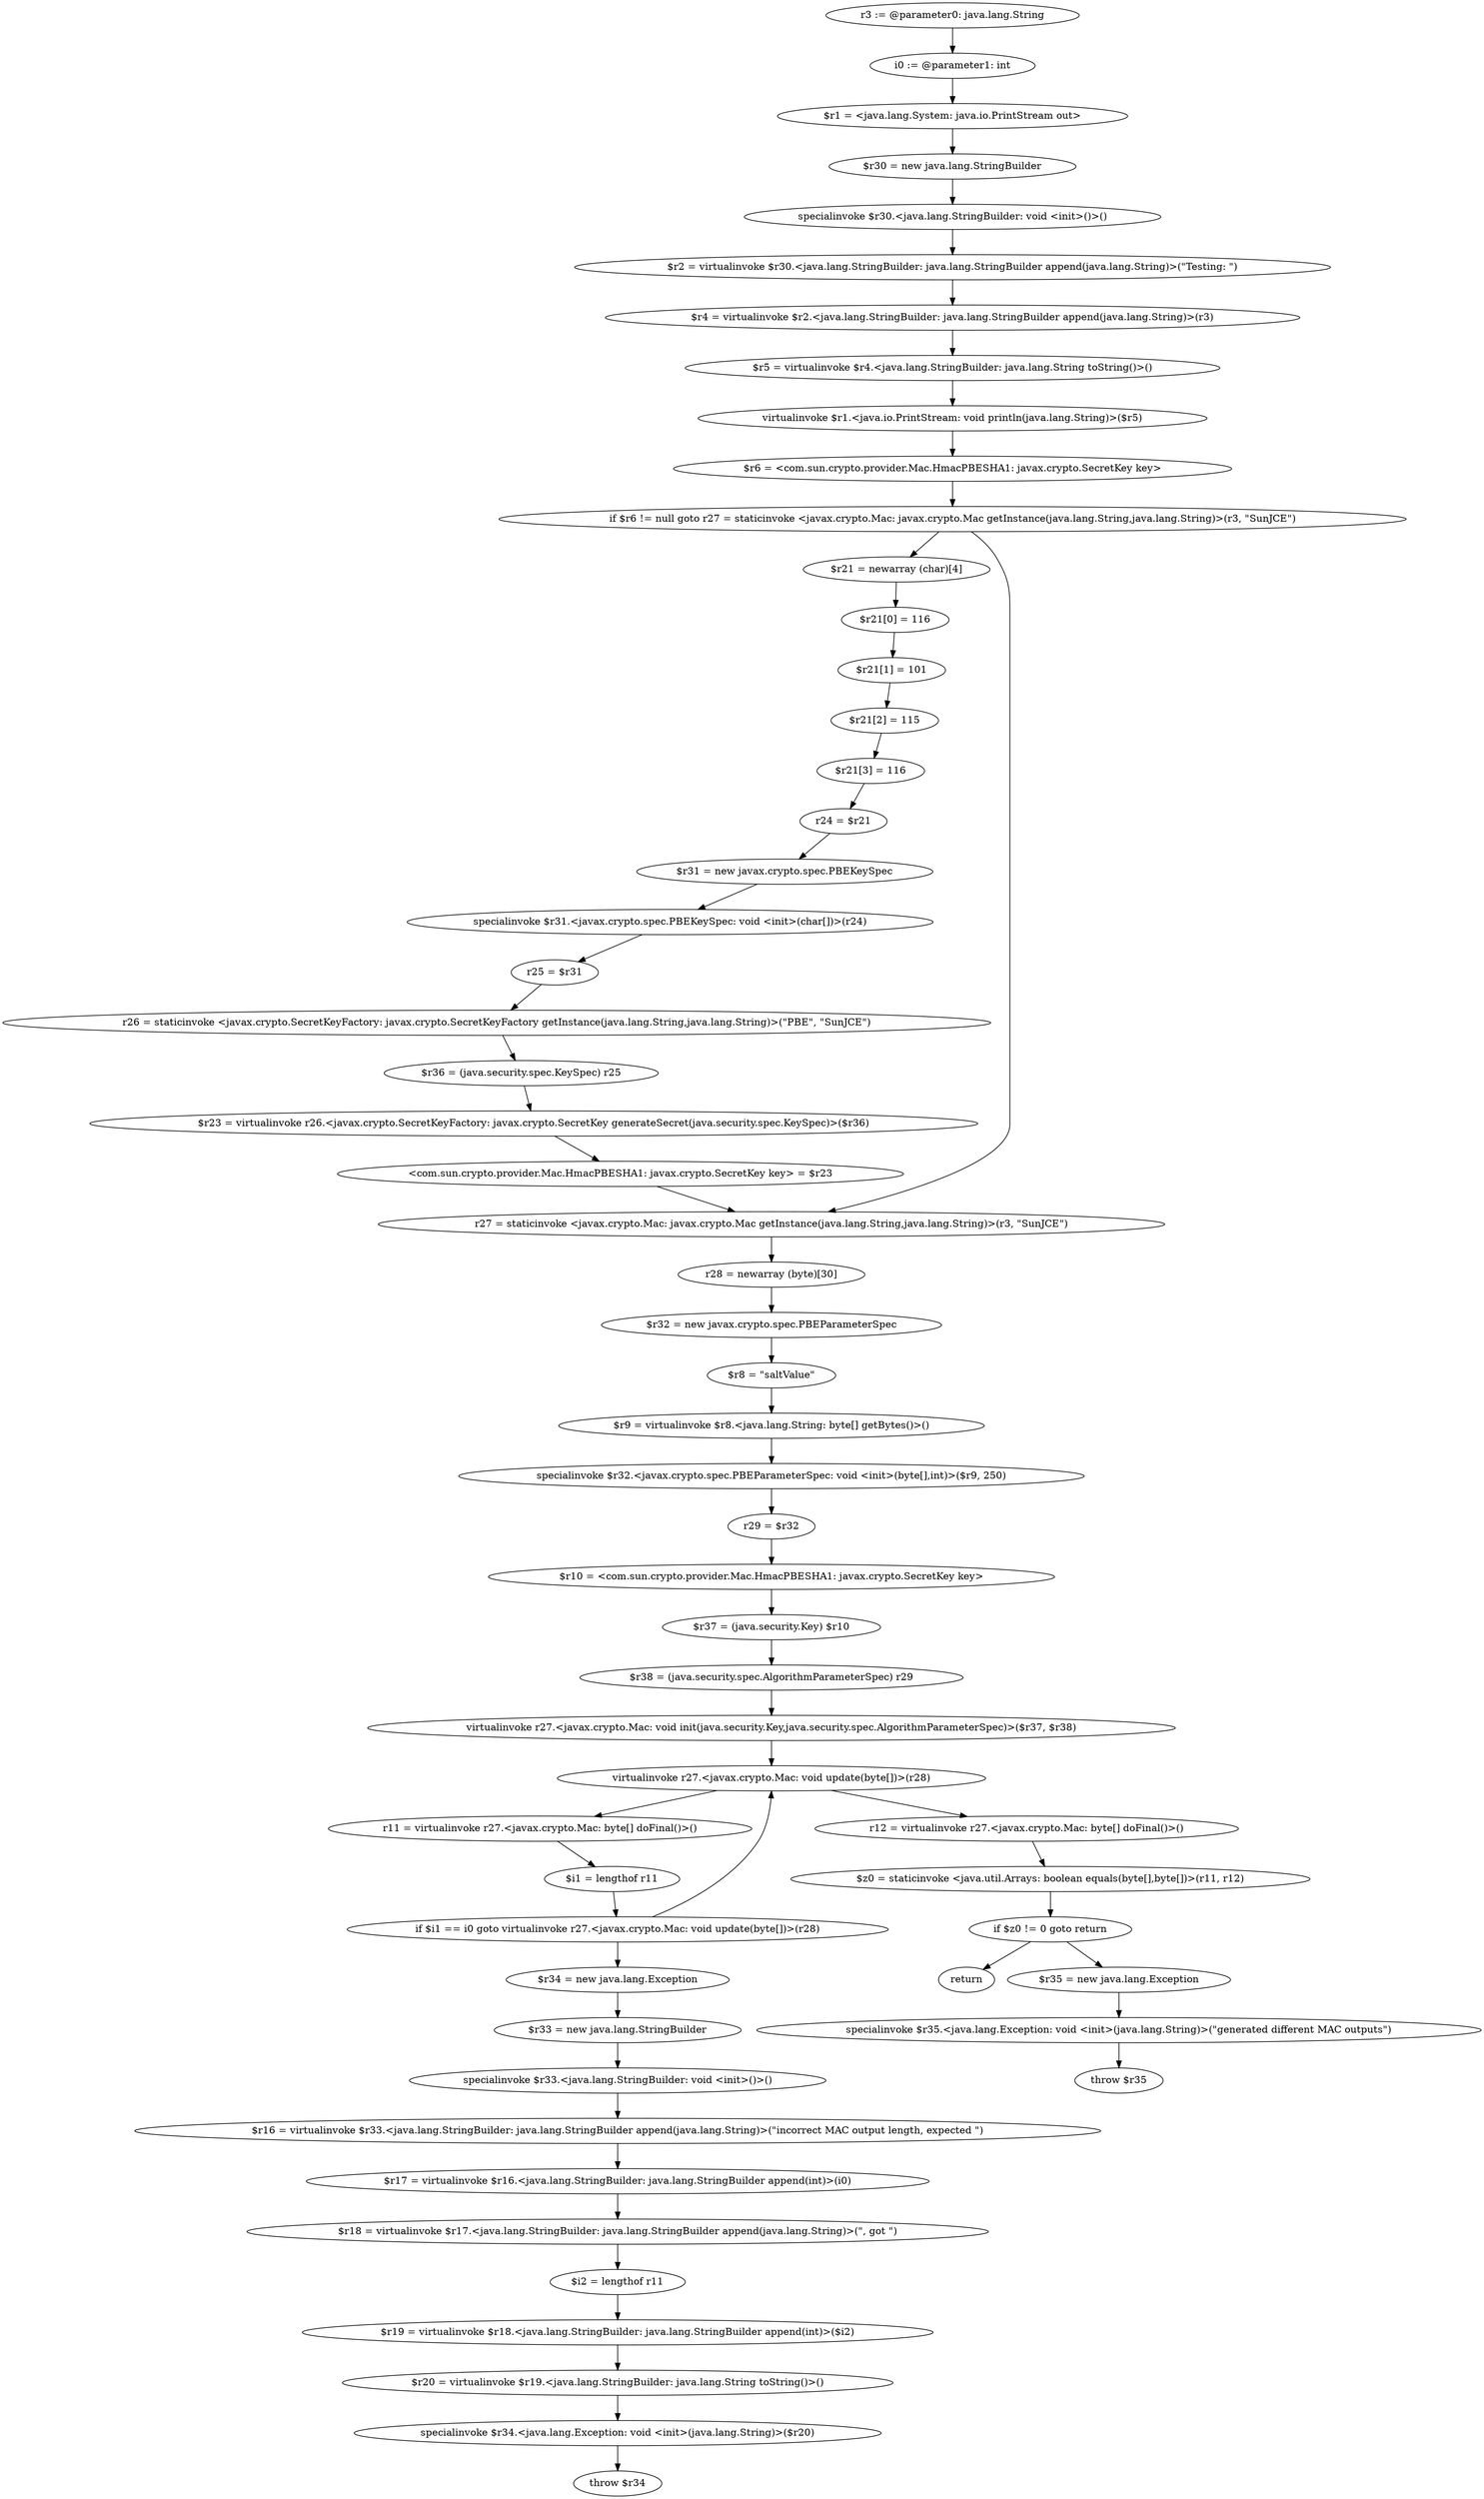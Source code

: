 digraph "unitGraph" {
    "r3 := @parameter0: java.lang.String"
    "i0 := @parameter1: int"
    "$r1 = <java.lang.System: java.io.PrintStream out>"
    "$r30 = new java.lang.StringBuilder"
    "specialinvoke $r30.<java.lang.StringBuilder: void <init>()>()"
    "$r2 = virtualinvoke $r30.<java.lang.StringBuilder: java.lang.StringBuilder append(java.lang.String)>(\"Testing: \")"
    "$r4 = virtualinvoke $r2.<java.lang.StringBuilder: java.lang.StringBuilder append(java.lang.String)>(r3)"
    "$r5 = virtualinvoke $r4.<java.lang.StringBuilder: java.lang.String toString()>()"
    "virtualinvoke $r1.<java.io.PrintStream: void println(java.lang.String)>($r5)"
    "$r6 = <com.sun.crypto.provider.Mac.HmacPBESHA1: javax.crypto.SecretKey key>"
    "if $r6 != null goto r27 = staticinvoke <javax.crypto.Mac: javax.crypto.Mac getInstance(java.lang.String,java.lang.String)>(r3, \"SunJCE\")"
    "$r21 = newarray (char)[4]"
    "$r21[0] = 116"
    "$r21[1] = 101"
    "$r21[2] = 115"
    "$r21[3] = 116"
    "r24 = $r21"
    "$r31 = new javax.crypto.spec.PBEKeySpec"
    "specialinvoke $r31.<javax.crypto.spec.PBEKeySpec: void <init>(char[])>(r24)"
    "r25 = $r31"
    "r26 = staticinvoke <javax.crypto.SecretKeyFactory: javax.crypto.SecretKeyFactory getInstance(java.lang.String,java.lang.String)>(\"PBE\", \"SunJCE\")"
    "$r36 = (java.security.spec.KeySpec) r25"
    "$r23 = virtualinvoke r26.<javax.crypto.SecretKeyFactory: javax.crypto.SecretKey generateSecret(java.security.spec.KeySpec)>($r36)"
    "<com.sun.crypto.provider.Mac.HmacPBESHA1: javax.crypto.SecretKey key> = $r23"
    "r27 = staticinvoke <javax.crypto.Mac: javax.crypto.Mac getInstance(java.lang.String,java.lang.String)>(r3, \"SunJCE\")"
    "r28 = newarray (byte)[30]"
    "$r32 = new javax.crypto.spec.PBEParameterSpec"
    "$r8 = \"saltValue\""
    "$r9 = virtualinvoke $r8.<java.lang.String: byte[] getBytes()>()"
    "specialinvoke $r32.<javax.crypto.spec.PBEParameterSpec: void <init>(byte[],int)>($r9, 250)"
    "r29 = $r32"
    "$r10 = <com.sun.crypto.provider.Mac.HmacPBESHA1: javax.crypto.SecretKey key>"
    "$r37 = (java.security.Key) $r10"
    "$r38 = (java.security.spec.AlgorithmParameterSpec) r29"
    "virtualinvoke r27.<javax.crypto.Mac: void init(java.security.Key,java.security.spec.AlgorithmParameterSpec)>($r37, $r38)"
    "virtualinvoke r27.<javax.crypto.Mac: void update(byte[])>(r28)"
    "r11 = virtualinvoke r27.<javax.crypto.Mac: byte[] doFinal()>()"
    "$i1 = lengthof r11"
    "if $i1 == i0 goto virtualinvoke r27.<javax.crypto.Mac: void update(byte[])>(r28)"
    "$r34 = new java.lang.Exception"
    "$r33 = new java.lang.StringBuilder"
    "specialinvoke $r33.<java.lang.StringBuilder: void <init>()>()"
    "$r16 = virtualinvoke $r33.<java.lang.StringBuilder: java.lang.StringBuilder append(java.lang.String)>(\"incorrect MAC output length, expected \")"
    "$r17 = virtualinvoke $r16.<java.lang.StringBuilder: java.lang.StringBuilder append(int)>(i0)"
    "$r18 = virtualinvoke $r17.<java.lang.StringBuilder: java.lang.StringBuilder append(java.lang.String)>(\", got \")"
    "$i2 = lengthof r11"
    "$r19 = virtualinvoke $r18.<java.lang.StringBuilder: java.lang.StringBuilder append(int)>($i2)"
    "$r20 = virtualinvoke $r19.<java.lang.StringBuilder: java.lang.String toString()>()"
    "specialinvoke $r34.<java.lang.Exception: void <init>(java.lang.String)>($r20)"
    "throw $r34"
    "r12 = virtualinvoke r27.<javax.crypto.Mac: byte[] doFinal()>()"
    "$z0 = staticinvoke <java.util.Arrays: boolean equals(byte[],byte[])>(r11, r12)"
    "if $z0 != 0 goto return"
    "$r35 = new java.lang.Exception"
    "specialinvoke $r35.<java.lang.Exception: void <init>(java.lang.String)>(\"generated different MAC outputs\")"
    "throw $r35"
    "return"
    "r3 := @parameter0: java.lang.String"->"i0 := @parameter1: int";
    "i0 := @parameter1: int"->"$r1 = <java.lang.System: java.io.PrintStream out>";
    "$r1 = <java.lang.System: java.io.PrintStream out>"->"$r30 = new java.lang.StringBuilder";
    "$r30 = new java.lang.StringBuilder"->"specialinvoke $r30.<java.lang.StringBuilder: void <init>()>()";
    "specialinvoke $r30.<java.lang.StringBuilder: void <init>()>()"->"$r2 = virtualinvoke $r30.<java.lang.StringBuilder: java.lang.StringBuilder append(java.lang.String)>(\"Testing: \")";
    "$r2 = virtualinvoke $r30.<java.lang.StringBuilder: java.lang.StringBuilder append(java.lang.String)>(\"Testing: \")"->"$r4 = virtualinvoke $r2.<java.lang.StringBuilder: java.lang.StringBuilder append(java.lang.String)>(r3)";
    "$r4 = virtualinvoke $r2.<java.lang.StringBuilder: java.lang.StringBuilder append(java.lang.String)>(r3)"->"$r5 = virtualinvoke $r4.<java.lang.StringBuilder: java.lang.String toString()>()";
    "$r5 = virtualinvoke $r4.<java.lang.StringBuilder: java.lang.String toString()>()"->"virtualinvoke $r1.<java.io.PrintStream: void println(java.lang.String)>($r5)";
    "virtualinvoke $r1.<java.io.PrintStream: void println(java.lang.String)>($r5)"->"$r6 = <com.sun.crypto.provider.Mac.HmacPBESHA1: javax.crypto.SecretKey key>";
    "$r6 = <com.sun.crypto.provider.Mac.HmacPBESHA1: javax.crypto.SecretKey key>"->"if $r6 != null goto r27 = staticinvoke <javax.crypto.Mac: javax.crypto.Mac getInstance(java.lang.String,java.lang.String)>(r3, \"SunJCE\")";
    "if $r6 != null goto r27 = staticinvoke <javax.crypto.Mac: javax.crypto.Mac getInstance(java.lang.String,java.lang.String)>(r3, \"SunJCE\")"->"$r21 = newarray (char)[4]";
    "if $r6 != null goto r27 = staticinvoke <javax.crypto.Mac: javax.crypto.Mac getInstance(java.lang.String,java.lang.String)>(r3, \"SunJCE\")"->"r27 = staticinvoke <javax.crypto.Mac: javax.crypto.Mac getInstance(java.lang.String,java.lang.String)>(r3, \"SunJCE\")";
    "$r21 = newarray (char)[4]"->"$r21[0] = 116";
    "$r21[0] = 116"->"$r21[1] = 101";
    "$r21[1] = 101"->"$r21[2] = 115";
    "$r21[2] = 115"->"$r21[3] = 116";
    "$r21[3] = 116"->"r24 = $r21";
    "r24 = $r21"->"$r31 = new javax.crypto.spec.PBEKeySpec";
    "$r31 = new javax.crypto.spec.PBEKeySpec"->"specialinvoke $r31.<javax.crypto.spec.PBEKeySpec: void <init>(char[])>(r24)";
    "specialinvoke $r31.<javax.crypto.spec.PBEKeySpec: void <init>(char[])>(r24)"->"r25 = $r31";
    "r25 = $r31"->"r26 = staticinvoke <javax.crypto.SecretKeyFactory: javax.crypto.SecretKeyFactory getInstance(java.lang.String,java.lang.String)>(\"PBE\", \"SunJCE\")";
    "r26 = staticinvoke <javax.crypto.SecretKeyFactory: javax.crypto.SecretKeyFactory getInstance(java.lang.String,java.lang.String)>(\"PBE\", \"SunJCE\")"->"$r36 = (java.security.spec.KeySpec) r25";
    "$r36 = (java.security.spec.KeySpec) r25"->"$r23 = virtualinvoke r26.<javax.crypto.SecretKeyFactory: javax.crypto.SecretKey generateSecret(java.security.spec.KeySpec)>($r36)";
    "$r23 = virtualinvoke r26.<javax.crypto.SecretKeyFactory: javax.crypto.SecretKey generateSecret(java.security.spec.KeySpec)>($r36)"->"<com.sun.crypto.provider.Mac.HmacPBESHA1: javax.crypto.SecretKey key> = $r23";
    "<com.sun.crypto.provider.Mac.HmacPBESHA1: javax.crypto.SecretKey key> = $r23"->"r27 = staticinvoke <javax.crypto.Mac: javax.crypto.Mac getInstance(java.lang.String,java.lang.String)>(r3, \"SunJCE\")";
    "r27 = staticinvoke <javax.crypto.Mac: javax.crypto.Mac getInstance(java.lang.String,java.lang.String)>(r3, \"SunJCE\")"->"r28 = newarray (byte)[30]";
    "r28 = newarray (byte)[30]"->"$r32 = new javax.crypto.spec.PBEParameterSpec";
    "$r32 = new javax.crypto.spec.PBEParameterSpec"->"$r8 = \"saltValue\"";
    "$r8 = \"saltValue\""->"$r9 = virtualinvoke $r8.<java.lang.String: byte[] getBytes()>()";
    "$r9 = virtualinvoke $r8.<java.lang.String: byte[] getBytes()>()"->"specialinvoke $r32.<javax.crypto.spec.PBEParameterSpec: void <init>(byte[],int)>($r9, 250)";
    "specialinvoke $r32.<javax.crypto.spec.PBEParameterSpec: void <init>(byte[],int)>($r9, 250)"->"r29 = $r32";
    "r29 = $r32"->"$r10 = <com.sun.crypto.provider.Mac.HmacPBESHA1: javax.crypto.SecretKey key>";
    "$r10 = <com.sun.crypto.provider.Mac.HmacPBESHA1: javax.crypto.SecretKey key>"->"$r37 = (java.security.Key) $r10";
    "$r37 = (java.security.Key) $r10"->"$r38 = (java.security.spec.AlgorithmParameterSpec) r29";
    "$r38 = (java.security.spec.AlgorithmParameterSpec) r29"->"virtualinvoke r27.<javax.crypto.Mac: void init(java.security.Key,java.security.spec.AlgorithmParameterSpec)>($r37, $r38)";
    "virtualinvoke r27.<javax.crypto.Mac: void init(java.security.Key,java.security.spec.AlgorithmParameterSpec)>($r37, $r38)"->"virtualinvoke r27.<javax.crypto.Mac: void update(byte[])>(r28)";
    "virtualinvoke r27.<javax.crypto.Mac: void update(byte[])>(r28)"->"r11 = virtualinvoke r27.<javax.crypto.Mac: byte[] doFinal()>()";
    "r11 = virtualinvoke r27.<javax.crypto.Mac: byte[] doFinal()>()"->"$i1 = lengthof r11";
    "$i1 = lengthof r11"->"if $i1 == i0 goto virtualinvoke r27.<javax.crypto.Mac: void update(byte[])>(r28)";
    "if $i1 == i0 goto virtualinvoke r27.<javax.crypto.Mac: void update(byte[])>(r28)"->"$r34 = new java.lang.Exception";
    "if $i1 == i0 goto virtualinvoke r27.<javax.crypto.Mac: void update(byte[])>(r28)"->"virtualinvoke r27.<javax.crypto.Mac: void update(byte[])>(r28)";
    "$r34 = new java.lang.Exception"->"$r33 = new java.lang.StringBuilder";
    "$r33 = new java.lang.StringBuilder"->"specialinvoke $r33.<java.lang.StringBuilder: void <init>()>()";
    "specialinvoke $r33.<java.lang.StringBuilder: void <init>()>()"->"$r16 = virtualinvoke $r33.<java.lang.StringBuilder: java.lang.StringBuilder append(java.lang.String)>(\"incorrect MAC output length, expected \")";
    "$r16 = virtualinvoke $r33.<java.lang.StringBuilder: java.lang.StringBuilder append(java.lang.String)>(\"incorrect MAC output length, expected \")"->"$r17 = virtualinvoke $r16.<java.lang.StringBuilder: java.lang.StringBuilder append(int)>(i0)";
    "$r17 = virtualinvoke $r16.<java.lang.StringBuilder: java.lang.StringBuilder append(int)>(i0)"->"$r18 = virtualinvoke $r17.<java.lang.StringBuilder: java.lang.StringBuilder append(java.lang.String)>(\", got \")";
    "$r18 = virtualinvoke $r17.<java.lang.StringBuilder: java.lang.StringBuilder append(java.lang.String)>(\", got \")"->"$i2 = lengthof r11";
    "$i2 = lengthof r11"->"$r19 = virtualinvoke $r18.<java.lang.StringBuilder: java.lang.StringBuilder append(int)>($i2)";
    "$r19 = virtualinvoke $r18.<java.lang.StringBuilder: java.lang.StringBuilder append(int)>($i2)"->"$r20 = virtualinvoke $r19.<java.lang.StringBuilder: java.lang.String toString()>()";
    "$r20 = virtualinvoke $r19.<java.lang.StringBuilder: java.lang.String toString()>()"->"specialinvoke $r34.<java.lang.Exception: void <init>(java.lang.String)>($r20)";
    "specialinvoke $r34.<java.lang.Exception: void <init>(java.lang.String)>($r20)"->"throw $r34";
    "virtualinvoke r27.<javax.crypto.Mac: void update(byte[])>(r28)"->"r12 = virtualinvoke r27.<javax.crypto.Mac: byte[] doFinal()>()";
    "r12 = virtualinvoke r27.<javax.crypto.Mac: byte[] doFinal()>()"->"$z0 = staticinvoke <java.util.Arrays: boolean equals(byte[],byte[])>(r11, r12)";
    "$z0 = staticinvoke <java.util.Arrays: boolean equals(byte[],byte[])>(r11, r12)"->"if $z0 != 0 goto return";
    "if $z0 != 0 goto return"->"$r35 = new java.lang.Exception";
    "if $z0 != 0 goto return"->"return";
    "$r35 = new java.lang.Exception"->"specialinvoke $r35.<java.lang.Exception: void <init>(java.lang.String)>(\"generated different MAC outputs\")";
    "specialinvoke $r35.<java.lang.Exception: void <init>(java.lang.String)>(\"generated different MAC outputs\")"->"throw $r35";
}
